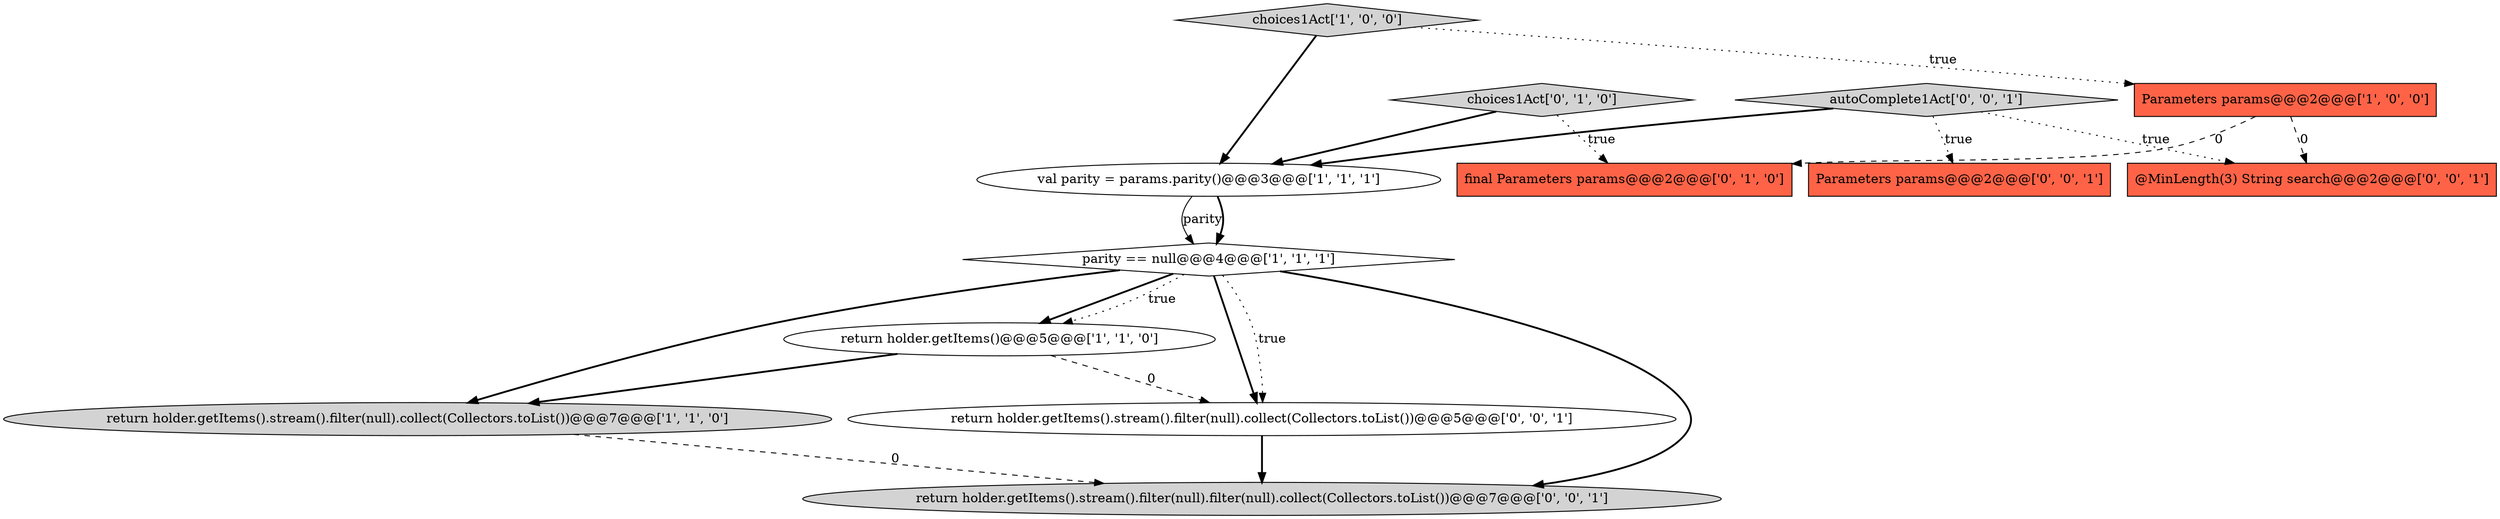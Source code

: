 digraph {
0 [style = filled, label = "return holder.getItems().stream().filter(null).collect(Collectors.toList())@@@7@@@['1', '1', '0']", fillcolor = lightgray, shape = ellipse image = "AAA0AAABBB1BBB"];
7 [style = filled, label = "choices1Act['0', '1', '0']", fillcolor = lightgray, shape = diamond image = "AAA0AAABBB2BBB"];
11 [style = filled, label = "@MinLength(3) String search@@@2@@@['0', '0', '1']", fillcolor = tomato, shape = box image = "AAA0AAABBB3BBB"];
2 [style = filled, label = "return holder.getItems()@@@5@@@['1', '1', '0']", fillcolor = white, shape = ellipse image = "AAA0AAABBB1BBB"];
12 [style = filled, label = "autoComplete1Act['0', '0', '1']", fillcolor = lightgray, shape = diamond image = "AAA0AAABBB3BBB"];
10 [style = filled, label = "Parameters params@@@2@@@['0', '0', '1']", fillcolor = tomato, shape = box image = "AAA0AAABBB3BBB"];
1 [style = filled, label = "Parameters params@@@2@@@['1', '0', '0']", fillcolor = tomato, shape = box image = "AAA1AAABBB1BBB"];
5 [style = filled, label = "parity == null@@@4@@@['1', '1', '1']", fillcolor = white, shape = diamond image = "AAA0AAABBB1BBB"];
3 [style = filled, label = "choices1Act['1', '0', '0']", fillcolor = lightgray, shape = diamond image = "AAA0AAABBB1BBB"];
4 [style = filled, label = "val parity = params.parity()@@@3@@@['1', '1', '1']", fillcolor = white, shape = ellipse image = "AAA0AAABBB1BBB"];
6 [style = filled, label = "final Parameters params@@@2@@@['0', '1', '0']", fillcolor = tomato, shape = box image = "AAA1AAABBB2BBB"];
8 [style = filled, label = "return holder.getItems().stream().filter(null).collect(Collectors.toList())@@@5@@@['0', '0', '1']", fillcolor = white, shape = ellipse image = "AAA0AAABBB3BBB"];
9 [style = filled, label = "return holder.getItems().stream().filter(null).filter(null).collect(Collectors.toList())@@@7@@@['0', '0', '1']", fillcolor = lightgray, shape = ellipse image = "AAA0AAABBB3BBB"];
5->8 [style = bold, label=""];
7->6 [style = dotted, label="true"];
5->9 [style = bold, label=""];
7->4 [style = bold, label=""];
2->8 [style = dashed, label="0"];
3->4 [style = bold, label=""];
12->11 [style = dotted, label="true"];
5->2 [style = bold, label=""];
2->0 [style = bold, label=""];
12->10 [style = dotted, label="true"];
5->0 [style = bold, label=""];
12->4 [style = bold, label=""];
1->6 [style = dashed, label="0"];
1->11 [style = dashed, label="0"];
8->9 [style = bold, label=""];
4->5 [style = solid, label="parity"];
0->9 [style = dashed, label="0"];
5->8 [style = dotted, label="true"];
4->5 [style = bold, label=""];
3->1 [style = dotted, label="true"];
5->2 [style = dotted, label="true"];
}

